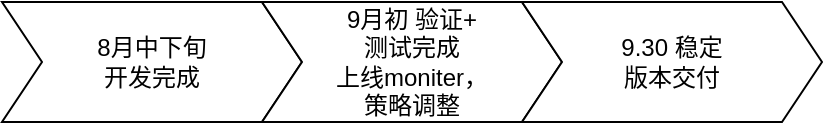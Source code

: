<mxfile version="10.9.8" type="github"><diagram id="TtWp34SgYwN7J5KhH3uo" name="Page-1"><mxGraphModel dx="1141" dy="775" grid="1" gridSize="10" guides="1" tooltips="1" connect="1" arrows="1" fold="1" page="1" pageScale="1" pageWidth="827" pageHeight="1169" math="0" shadow="0"><root><mxCell id="0"/><mxCell id="1" parent="0"/><mxCell id="ZyZmiMWtiB5CaYL8FFk2-7" value="8月中下旬 &lt;br&gt;开发完成" style="shape=step;perimeter=stepPerimeter;whiteSpace=wrap;html=1;fixedSize=1;" parent="1" vertex="1"><mxGeometry x="330" y="230" width="150" height="60" as="geometry"/></mxCell><mxCell id="ZyZmiMWtiB5CaYL8FFk2-8" value="9月初 验证+&lt;br&gt;测试完成&lt;br&gt;上线moniter，&lt;br&gt;策略调整" style="shape=step;perimeter=stepPerimeter;whiteSpace=wrap;html=1;fixedSize=1;" parent="1" vertex="1"><mxGeometry x="460" y="230" width="150" height="60" as="geometry"/></mxCell><mxCell id="ZyZmiMWtiB5CaYL8FFk2-9" value="9.30 稳定&lt;br&gt;版本交付" style="shape=step;perimeter=stepPerimeter;whiteSpace=wrap;html=1;fixedSize=1;" parent="1" vertex="1"><mxGeometry x="590" y="230" width="150" height="60" as="geometry"/></mxCell></root></mxGraphModel></diagram></mxfile>